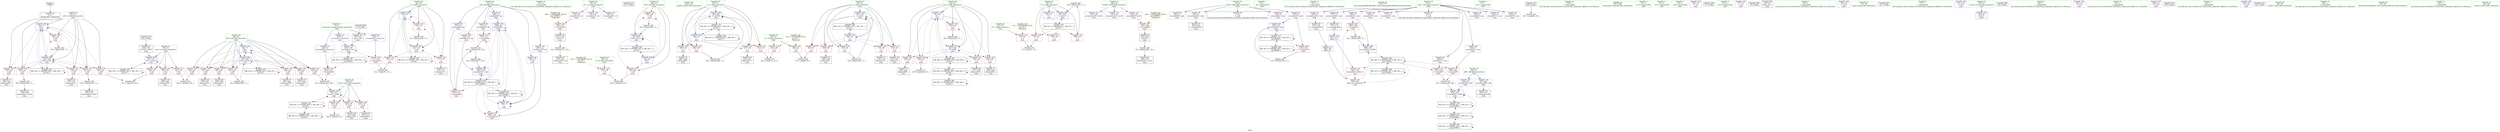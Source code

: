 digraph "SVFG" {
	label="SVFG";

	Node0x55d793512b00 [shape=record,color=grey,label="{NodeID: 0\nNullPtr}"];
	Node0x55d793512b00 -> Node0x55d79353ba40[style=solid];
	Node0x55d79354b630 [shape=record,color=grey,label="{NodeID: 263\n204 = cmp(202, 203, )\n}"];
	Node0x55d7935448d0 [shape=record,color=blue,label="{NodeID: 180\n44\<--65\nj\<--\nmain\n}"];
	Node0x55d7935448d0 -> Node0x55d793542100[style=dashed];
	Node0x55d7935448d0 -> Node0x55d7935421d0[style=dashed];
	Node0x55d7935448d0 -> Node0x55d7935422a0[style=dashed];
	Node0x55d7935448d0 -> Node0x55d7935448d0[style=dashed];
	Node0x55d7935448d0 -> Node0x55d793544a70[style=dashed];
	Node0x55d7935448d0 -> Node0x55d793559b60[style=dashed];
	Node0x55d79353c620 [shape=record,color=purple,label="{NodeID: 97\n208\<--12\narrayidx63\<--dp\nmain\n}"];
	Node0x55d79353c620 -> Node0x55d79353f460[style=solid];
	Node0x55d79353ae90 [shape=record,color=green,label="{NodeID: 14\n175\<--1\n\<--dummyObj\nCan only get source location for instruction, argument, global var or function.}"];
	Node0x55d79353f600 [shape=record,color=blue,label="{NodeID: 194\n58\<--221\nstart\<--sub69\nmain\n}"];
	Node0x55d79353f600 -> Node0x55d793543550[style=dashed];
	Node0x55d79353f600 -> Node0x55d793543620[style=dashed];
	Node0x55d79353f600 -> Node0x55d7935436f0[style=dashed];
	Node0x55d79353f600 -> Node0x55d79353f600[style=dashed];
	Node0x55d79353f600 -> Node0x55d793561260[style=dashed];
	Node0x55d79353c160 [shape=record,color=purple,label="{NodeID: 111\n119\<--42\narrayidx16\<--str\nmain\n}"];
	Node0x55d79353c160 -> Node0x55d793543ca0[style=solid];
	Node0x55d793512e40 [shape=record,color=green,label="{NodeID: 28\n42\<--43\nstr\<--str_field_insensitive\nmain\n}"];
	Node0x55d793512e40 -> Node0x55d79353bfc0[style=solid];
	Node0x55d793512e40 -> Node0x55d79353c090[style=solid];
	Node0x55d793512e40 -> Node0x55d79353c160[style=solid];
	Node0x55d793578630 [shape=record,color=black,label="{NodeID: 374\n307 = PHI()\n}"];
	Node0x55d79355a560 [shape=record,color=black,label="{NodeID: 291\nMR_18V_2 = PHI(MR_18V_3, MR_18V_1, )\npts\{51 \}\n}"];
	Node0x55d79355a560 -> Node0x55d793544ce0[style=dashed];
	Node0x55d79355a560 -> Node0x55d79355a560[style=dashed];
	Node0x55d793541c20 [shape=record,color=red,label="{NodeID: 125\n147\<--38\n\<--S\nmain\n}"];
	Node0x55d793541c20 -> Node0x55d79354b7b0[style=solid];
	Node0x55d79353b740 [shape=record,color=green,label="{NodeID: 42\n142\<--143\nprintf\<--printf_field_insensitive\n}"];
	Node0x55d793542780 [shape=record,color=red,label="{NodeID: 139\n159\<--52\n\<--j34\nmain\n}"];
	Node0x55d793542780 -> Node0x55d79354bab0[style=solid];
	Node0x55d79353d3e0 [shape=record,color=black,label="{NodeID: 56\n155\<--154\nconv33\<--call32\nmain\n}"];
	Node0x55d79353d3e0 -> Node0x55d793544ce0[style=solid];
	Node0x55d7935432e0 [shape=record,color=red,label="{NodeID: 153\n217\<--56\n\<--v\nmain\n}"];
	Node0x55d7935432e0 -> Node0x55d79353dc00[style=solid];
	Node0x55d79353df40 [shape=record,color=black,label="{NodeID: 70\n244\<--243\nidxprom80\<--\nmain\n}"];
	Node0x55d7935492a0 [shape=record,color=grey,label="{NodeID: 250\n310 = Binary(309, 71, )\n}"];
	Node0x55d7935492a0 -> Node0x55d79353fc80[style=solid];
	Node0x55d793543e40 [shape=record,color=red,label="{NodeID: 167\n185\<--184\n\<--arrayidx49\nmain\n}"];
	Node0x55d793543e40 -> Node0x55d79353d990[style=solid];
	Node0x55d79353eaa0 [shape=record,color=purple,label="{NodeID: 84\n261\<--6\narrayidx90\<--tally\nmain\n}"];
	Node0x55d793535600 [shape=record,color=green,label="{NodeID: 1\n15\<--1\n.str\<--dummyObj\nGlob }"];
	Node0x55d79354b7b0 [shape=record,color=grey,label="{NodeID: 264\n148 = cmp(146, 147, )\n}"];
	Node0x55d7935449a0 [shape=record,color=blue,label="{NodeID: 181\n125\<--127\narrayidx19\<--add\nmain\n}"];
	Node0x55d7935449a0 -> Node0x55d793562b60[style=dashed];
	Node0x55d79353c6f0 [shape=record,color=purple,label="{NodeID: 98\n271\<--12\narrayidx96\<--dp\nmain\n}"];
	Node0x55d79353c6f0 -> Node0x55d793544250[style=solid];
	Node0x55d79353af60 [shape=record,color=green,label="{NodeID: 15\n231\<--1\n\<--dummyObj\nCan only get source location for instruction, argument, global var or function.}"];
	Node0x55d79353f6d0 [shape=record,color=blue,label="{NodeID: 195\n62\<--65\nk\<--\nmain\n}"];
	Node0x55d79353f6d0 -> Node0x55d7935437c0[style=dashed];
	Node0x55d79353f6d0 -> Node0x55d793543890[style=dashed];
	Node0x55d79353f6d0 -> Node0x55d793543960[style=dashed];
	Node0x55d79353f6d0 -> Node0x55d793543a30[style=dashed];
	Node0x55d79353f6d0 -> Node0x55d793543b00[style=dashed];
	Node0x55d79353f6d0 -> Node0x55d79353f870[style=dashed];
	Node0x55d79353f6d0 -> Node0x55d79355f960[style=dashed];
	Node0x55d79353c230 [shape=record,color=purple,label="{NodeID: 112\n150\<--48\narraydecay29\<--str28\nmain\n}"];
	Node0x55d793512f10 [shape=record,color=green,label="{NodeID: 29\n44\<--45\nj\<--j_field_insensitive\nmain\n}"];
	Node0x55d793512f10 -> Node0x55d793542100[style=solid];
	Node0x55d793512f10 -> Node0x55d7935421d0[style=solid];
	Node0x55d793512f10 -> Node0x55d7935422a0[style=solid];
	Node0x55d793512f10 -> Node0x55d7935448d0[style=solid];
	Node0x55d793512f10 -> Node0x55d793544a70[style=solid];
	Node0x55d79355aa60 [shape=record,color=black,label="{NodeID: 292\nMR_20V_2 = PHI(MR_20V_3, MR_20V_1, )\npts\{53 \}\n}"];
	Node0x55d79355aa60 -> Node0x55d793544db0[style=dashed];
	Node0x55d79355aa60 -> Node0x55d79355aa60[style=dashed];
	Node0x55d793541cf0 [shape=record,color=red,label="{NodeID: 126\n89\<--40\n\<--i\nmain\n}"];
	Node0x55d793541cf0 -> Node0x55d79354bf30[style=solid];
	Node0x55d79353b840 [shape=record,color=green,label="{NodeID: 43\n176\<--177\nllvm.memcpy.p0i8.p0i8.i64\<--llvm.memcpy.p0i8.p0i8.i64_field_insensitive\n}"];
	Node0x55d793542850 [shape=record,color=red,label="{NodeID: 140\n163\<--52\n\<--j34\nmain\n}"];
	Node0x55d793542850 -> Node0x55d79353d4b0[style=solid];
	Node0x55d79353d4b0 [shape=record,color=black,label="{NodeID: 57\n164\<--163\nidxprom38\<--\nmain\n}"];
	Node0x55d7935433b0 [shape=record,color=red,label="{NodeID: 154\n259\<--56\n\<--v\nmain\n}"];
	Node0x55d7935433b0 -> Node0x55d79353e1b0[style=solid];
	Node0x55d79353e010 [shape=record,color=black,label="{NodeID: 71\n249\<--248\nidxprom83\<--\nmain\n}"];
	Node0x55d7935404b0 [shape=record,color=grey,label="{NodeID: 251\n136 = Binary(135, 71, )\n}"];
	Node0x55d7935404b0 -> Node0x55d793544b40[style=solid];
	Node0x55d793543f10 [shape=record,color=red,label="{NodeID: 168\n190\<--189\n\<--arrayidx53\nmain\n}"];
	Node0x55d793543f10 -> Node0x55d7935413b0[style=solid];
	Node0x55d79353eb70 [shape=record,color=purple,label="{NodeID: 85\n262\<--6\narraydecay91\<--tally\nmain\n}"];
	Node0x55d79353eb70 -> Node0x55d79353e280[style=solid];
	Node0x55d793515bf0 [shape=record,color=green,label="{NodeID: 2\n17\<--1\n.str.1\<--dummyObj\nGlob }"];
	Node0x55d79354b930 [shape=record,color=grey,label="{NodeID: 265\n267 = cmp(264, 65, )\n}"];
	Node0x55d793544a70 [shape=record,color=blue,label="{NodeID: 182\n44\<--131\nj\<--inc\nmain\n}"];
	Node0x55d793544a70 -> Node0x55d793542100[style=dashed];
	Node0x55d793544a70 -> Node0x55d7935421d0[style=dashed];
	Node0x55d793544a70 -> Node0x55d7935422a0[style=dashed];
	Node0x55d793544a70 -> Node0x55d7935448d0[style=dashed];
	Node0x55d793544a70 -> Node0x55d793544a70[style=dashed];
	Node0x55d793544a70 -> Node0x55d793559b60[style=dashed];
	Node0x55d79353c7c0 [shape=record,color=purple,label="{NodeID: 99\n275\<--12\narrayidx98\<--dp\nmain\n}"];
	Node0x55d79353c7c0 -> Node0x55d793544320[style=solid];
	Node0x55d793517790 [shape=record,color=green,label="{NodeID: 16\n279\<--1\n\<--dummyObj\nCan only get source location for instruction, argument, global var or function.}"];
	Node0x55d79353f7a0 [shape=record,color=blue,label="{NodeID: 196\n250\<--247\narrayidx84\<--sub82\nmain\n}"];
	Node0x55d79353f7a0 -> Node0x55d79353f7a0[style=dashed];
	Node0x55d79353f7a0 -> Node0x55d793560360[style=dashed];
	Node0x55d79353c300 [shape=record,color=purple,label="{NodeID: 113\n153\<--48\narraydecay31\<--str28\nmain\n}"];
	Node0x55d793512fe0 [shape=record,color=green,label="{NodeID: 30\n46\<--47\ni24\<--i24_field_insensitive\nmain\n}"];
	Node0x55d793512fe0 -> Node0x55d793542370[style=solid];
	Node0x55d793512fe0 -> Node0x55d793542440[style=solid];
	Node0x55d793512fe0 -> Node0x55d793544c10[style=solid];
	Node0x55d793512fe0 -> Node0x55d79353fbb0[style=solid];
	Node0x55d79355af60 [shape=record,color=black,label="{NodeID: 293\nMR_22V_2 = PHI(MR_22V_3, MR_22V_1, )\npts\{55 \}\n}"];
	Node0x55d79355af60 -> Node0x55d7935451c0[style=dashed];
	Node0x55d79355af60 -> Node0x55d79355af60[style=dashed];
	Node0x55d793541dc0 [shape=record,color=red,label="{NodeID: 127\n101\<--40\n\<--i\nmain\n}"];
	Node0x55d793541dc0 -> Node0x55d79353cf00[style=solid];
	Node0x55d79353b940 [shape=record,color=green,label="{NodeID: 44\n265\<--266\nmemcmp\<--memcmp_field_insensitive\n}"];
	Node0x55d79355f960 [shape=record,color=black,label="{NodeID: 307\nMR_28V_6 = PHI(MR_28V_8, MR_28V_5, )\npts\{63 \}\n}"];
	Node0x55d79355f960 -> Node0x55d79353f6d0[style=dashed];
	Node0x55d79355f960 -> Node0x55d79355f960[style=dashed];
	Node0x55d79355f960 -> Node0x55d793561760[style=dashed];
	Node0x55d793542920 [shape=record,color=red,label="{NodeID: 141\n168\<--52\n\<--j34\nmain\n}"];
	Node0x55d793542920 -> Node0x55d793549120[style=solid];
	Node0x55d79353d580 [shape=record,color=black,label="{NodeID: 58\n167\<--166\n\<--arraydecay40\nmain\n}"];
	Node0x55d79353d580 -> Node0x55d7935415a0[style=solid];
	Node0x55d793543480 [shape=record,color=red,label="{NodeID: 155\n286\<--56\n\<--v\nmain\n}"];
	Node0x55d793543480 -> Node0x55d793540630[style=solid];
	Node0x55d79353e0e0 [shape=record,color=black,label="{NodeID: 72\n258\<--257\n\<--arraydecay88\nmain\n}"];
	Node0x55d793540630 [shape=record,color=grey,label="{NodeID: 252\n287 = Binary(286, 71, )\n}"];
	Node0x55d793540630 -> Node0x55d79353fa10[style=solid];
	Node0x55d793543fe0 [shape=record,color=red,label="{NodeID: 169\n220\<--219\n\<--arrayidx68\nmain\n}"];
	Node0x55d793543fe0 -> Node0x55d793540ab0[style=solid];
	Node0x55d79353ec40 [shape=record,color=purple,label="{NodeID: 86\n165\<--9\narrayidx39\<--cum\nmain\n}"];
	Node0x55d79353aac0 [shape=record,color=green,label="{NodeID: 3\n19\<--1\n.str.2\<--dummyObj\nGlob }"];
	Node0x55d79354bab0 [shape=record,color=grey,label="{NodeID: 266\n161 = cmp(159, 160, )\n}"];
	Node0x55d793544b40 [shape=record,color=blue,label="{NodeID: 183\n40\<--136\ni\<--inc21\nmain\n}"];
	Node0x55d793544b40 -> Node0x55d793541cf0[style=dashed];
	Node0x55d793544b40 -> Node0x55d793541dc0[style=dashed];
	Node0x55d793544b40 -> Node0x55d793541e90[style=dashed];
	Node0x55d793544b40 -> Node0x55d793541f60[style=dashed];
	Node0x55d793544b40 -> Node0x55d793542030[style=dashed];
	Node0x55d793544b40 -> Node0x55d793544b40[style=dashed];
	Node0x55d793544b40 -> Node0x55d793559660[style=dashed];
	Node0x55d79353c890 [shape=record,color=purple,label="{NodeID: 100\n282\<--12\narrayidx101\<--dp\nmain\n}"];
	Node0x55d79353c890 -> Node0x55d79353f940[style=solid];
	Node0x55d793517860 [shape=record,color=green,label="{NodeID: 17\n4\<--5\nvocab_len\<--vocab_len_field_insensitive\nGlob }"];
	Node0x55d793517860 -> Node0x55d79353e690[style=solid];
	Node0x55d793517860 -> Node0x55d79353e760[style=solid];
	Node0x55d793517860 -> Node0x55d79353e830[style=solid];
	Node0x55d79353f870 [shape=record,color=blue,label="{NodeID: 197\n62\<--254\nk\<--inc86\nmain\n}"];
	Node0x55d79353f870 -> Node0x55d7935437c0[style=dashed];
	Node0x55d79353f870 -> Node0x55d793543890[style=dashed];
	Node0x55d79353f870 -> Node0x55d793543960[style=dashed];
	Node0x55d79353f870 -> Node0x55d793543a30[style=dashed];
	Node0x55d79353f870 -> Node0x55d793543b00[style=dashed];
	Node0x55d79353f870 -> Node0x55d79353f870[style=dashed];
	Node0x55d79353f870 -> Node0x55d79355f960[style=dashed];
	Node0x55d79353c3d0 [shape=record,color=purple,label="{NodeID: 114\n184\<--48\narrayidx49\<--str28\nmain\n}"];
	Node0x55d79353c3d0 -> Node0x55d793543e40[style=solid];
	Node0x55d7935130b0 [shape=record,color=green,label="{NodeID: 31\n48\<--49\nstr28\<--str28_field_insensitive\nmain\n}"];
	Node0x55d7935130b0 -> Node0x55d79353c230[style=solid];
	Node0x55d7935130b0 -> Node0x55d79353c300[style=solid];
	Node0x55d7935130b0 -> Node0x55d79353c3d0[style=solid];
	Node0x55d79355bc70 [shape=record,color=black,label="{NodeID: 294\nMR_24V_2 = PHI(MR_24V_3, MR_24V_1, )\npts\{57 \}\n}"];
	Node0x55d79355bc70 -> Node0x55d79355bc70[style=dashed];
	Node0x55d79355bc70 -> Node0x55d793560d60[style=dashed];
	Node0x55d793541e90 [shape=record,color=red,label="{NodeID: 128\n108\<--40\n\<--i\nmain\n}"];
	Node0x55d793541e90 -> Node0x55d79353cfd0[style=solid];
	Node0x55d79353ba40 [shape=record,color=black,label="{NodeID: 45\n2\<--3\ndummyVal\<--dummyVal\n}"];
	Node0x55d79355fe60 [shape=record,color=black,label="{NodeID: 308\nMR_36V_8 = PHI(MR_36V_10, MR_36V_7, )\npts\{140000 \}\n}"];
	Node0x55d79355fe60 -> Node0x55d793544250[style=dashed];
	Node0x55d79355fe60 -> Node0x55d793544320[style=dashed];
	Node0x55d79355fe60 -> Node0x55d7935443f0[style=dashed];
	Node0x55d79355fe60 -> Node0x55d7935450f0[style=dashed];
	Node0x55d79355fe60 -> Node0x55d79353f460[style=dashed];
	Node0x55d79355fe60 -> Node0x55d79353f940[style=dashed];
	Node0x55d79355fe60 -> Node0x55d79355d660[style=dashed];
	Node0x55d79355fe60 -> Node0x55d79355fe60[style=dashed];
	Node0x55d7935429f0 [shape=record,color=red,label="{NodeID: 142\n178\<--52\n\<--j34\nmain\n}"];
	Node0x55d7935429f0 -> Node0x55d79353d7f0[style=solid];
	Node0x55d79353d650 [shape=record,color=black,label="{NodeID: 59\n170\<--169\nidxprom42\<--sub41\nmain\n}"];
	Node0x55d793543550 [shape=record,color=red,label="{NodeID: 156\n223\<--58\n\<--start\nmain\n}"];
	Node0x55d793543550 -> Node0x55d79354c0b0[style=solid];
	Node0x55d79353e1b0 [shape=record,color=black,label="{NodeID: 73\n260\<--259\nidxprom89\<--\nmain\n}"];
	Node0x55d7935407b0 [shape=record,color=grey,label="{NodeID: 253\n277 = Binary(272, 276, )\n}"];
	Node0x55d7935407b0 -> Node0x55d793540930[style=solid];
	Node0x55d7935440b0 [shape=record,color=red,label="{NodeID: 170\n239\<--238\n\<--arrayidx77\nmain\n}"];
	Node0x55d7935440b0 -> Node0x55d793540db0[style=solid];
	Node0x55d79353ed10 [shape=record,color=purple,label="{NodeID: 87\n166\<--9\narraydecay40\<--cum\nmain\n}"];
	Node0x55d79353ed10 -> Node0x55d79353d580[style=solid];
	Node0x55d79353ab50 [shape=record,color=green,label="{NodeID: 4\n21\<--1\n.str.3\<--dummyObj\nGlob }"];
	Node0x55d79354bc30 [shape=record,color=grey,label="{NodeID: 267\n214 = cmp(212, 213, )\n}"];
	Node0x55d793544c10 [shape=record,color=blue,label="{NodeID: 184\n46\<--65\ni24\<--\nmain\n}"];
	Node0x55d793544c10 -> Node0x55d793542370[style=dashed];
	Node0x55d793544c10 -> Node0x55d793542440[style=dashed];
	Node0x55d793544c10 -> Node0x55d79353fbb0[style=dashed];
	Node0x55d793544c10 -> Node0x55d79355a060[style=dashed];
	Node0x55d79353c960 [shape=record,color=purple,label="{NodeID: 101\n297\<--12\narrayidx110\<--dp\nmain\n}"];
	Node0x55d79353c960 -> Node0x55d7935443f0[style=solid];
	Node0x55d793517960 [shape=record,color=green,label="{NodeID: 18\n6\<--8\ntally\<--tally_field_insensitive\nGlob }"];
	Node0x55d793517960 -> Node0x55d79353bb40[style=solid];
	Node0x55d793517960 -> Node0x55d79353e900[style=solid];
	Node0x55d793517960 -> Node0x55d79353e9d0[style=solid];
	Node0x55d793517960 -> Node0x55d79353eaa0[style=solid];
	Node0x55d793517960 -> Node0x55d79353eb70[style=solid];
	Node0x55d79353f940 [shape=record,color=blue,label="{NodeID: 198\n282\<--278\narrayidx101\<--rem\nmain\n}"];
	Node0x55d79353f940 -> Node0x55d79355fe60[style=dashed];
	Node0x55d793541480 [shape=record,color=purple,label="{NodeID: 115\n250\<--60\narrayidx84\<--diff\nmain\n}"];
	Node0x55d793541480 -> Node0x55d79353f7a0[style=solid];
	Node0x55d793513180 [shape=record,color=green,label="{NodeID: 32\n50\<--51\nlen\<--len_field_insensitive\nmain\n}"];
	Node0x55d793513180 -> Node0x55d793542510[style=solid];
	Node0x55d793513180 -> Node0x55d7935425e0[style=solid];
	Node0x55d793513180 -> Node0x55d7935426b0[style=solid];
	Node0x55d793513180 -> Node0x55d793544ce0[style=solid];
	Node0x55d79355bd60 [shape=record,color=black,label="{NodeID: 295\nMR_26V_2 = PHI(MR_26V_3, MR_26V_1, )\npts\{59 \}\n}"];
	Node0x55d79355bd60 -> Node0x55d79355bd60[style=dashed];
	Node0x55d79355bd60 -> Node0x55d793561260[style=dashed];
	Node0x55d793541f60 [shape=record,color=red,label="{NodeID: 129\n114\<--40\n\<--i\nmain\n}"];
	Node0x55d793541f60 -> Node0x55d79353d0a0[style=solid];
	Node0x55d79353bb40 [shape=record,color=black,label="{NodeID: 46\n7\<--6\n\<--tally\nCan only get source location for instruction, argument, global var or function.}"];
	Node0x55d793560360 [shape=record,color=black,label="{NodeID: 309\nMR_42V_6 = PHI(MR_42V_7, MR_42V_5, )\npts\{610000 \}\n}"];
	Node0x55d793560360 -> Node0x55d79353f7a0[style=dashed];
	Node0x55d793560360 -> Node0x55d793560360[style=dashed];
	Node0x55d793560360 -> Node0x55d793562160[style=dashed];
	Node0x55d793542ac0 [shape=record,color=red,label="{NodeID: 143\n181\<--52\n\<--j34\nmain\n}"];
	Node0x55d793542ac0 -> Node0x55d793540c30[style=solid];
	Node0x55d79353d720 [shape=record,color=black,label="{NodeID: 60\n173\<--172\n\<--arraydecay44\nmain\n}"];
	Node0x55d79353d720 -> Node0x55d793541670[style=solid];
	Node0x55d793543620 [shape=record,color=red,label="{NodeID: 157\n240\<--58\n\<--start\nmain\n}"];
	Node0x55d793543620 -> Node0x55d79353de70[style=solid];
	Node0x55d79353e280 [shape=record,color=black,label="{NodeID: 74\n263\<--262\n\<--arraydecay91\nmain\n}"];
	Node0x55d793540930 [shape=record,color=grey,label="{NodeID: 254\n278 = Binary(277, 279, )\n}"];
	Node0x55d793540930 -> Node0x55d79353f940[style=solid];
	Node0x55d793544180 [shape=record,color=red,label="{NodeID: 171\n246\<--245\n\<--arrayidx81\nmain\n}"];
	Node0x55d793544180 -> Node0x55d793540db0[style=solid];
	Node0x55d79353ede0 [shape=record,color=purple,label="{NodeID: 88\n171\<--9\narrayidx43\<--cum\nmain\n}"];
	Node0x55d793516220 [shape=record,color=green,label="{NodeID: 5\n23\<--1\n.str.4\<--dummyObj\nGlob }"];
	Node0x55d79354bdb0 [shape=record,color=grey,label="{NodeID: 268\n112 = cmp(107, 111, )\n}"];
	Node0x55d793544ce0 [shape=record,color=blue,label="{NodeID: 185\n50\<--155\nlen\<--conv33\nmain\n}"];
	Node0x55d793544ce0 -> Node0x55d793542510[style=dashed];
	Node0x55d793544ce0 -> Node0x55d7935425e0[style=dashed];
	Node0x55d793544ce0 -> Node0x55d7935426b0[style=dashed];
	Node0x55d793544ce0 -> Node0x55d793544ce0[style=dashed];
	Node0x55d793544ce0 -> Node0x55d79355a560[style=dashed];
	Node0x55d79353ca30 [shape=record,color=purple,label="{NodeID: 102\n66\<--15\n\<--.str\nmain\n}"];
	Node0x55d793517a60 [shape=record,color=green,label="{NodeID: 19\n9\<--11\ncum\<--cum_field_insensitive\nGlob }"];
	Node0x55d793517a60 -> Node0x55d79353bc40[style=solid];
	Node0x55d793517a60 -> Node0x55d79353ec40[style=solid];
	Node0x55d793517a60 -> Node0x55d79353ed10[style=solid];
	Node0x55d793517a60 -> Node0x55d79353ede0[style=solid];
	Node0x55d793517a60 -> Node0x55d79353eeb0[style=solid];
	Node0x55d793517a60 -> Node0x55d79353ef80[style=solid];
	Node0x55d793517a60 -> Node0x55d79353f050[style=solid];
	Node0x55d793517a60 -> Node0x55d79353f120[style=solid];
	Node0x55d793517a60 -> Node0x55d79353f1f0[style=solid];
	Node0x55d793517a60 -> Node0x55d79353f2c0[style=solid];
	Node0x55d793517a60 -> Node0x55d79353f390[style=solid];
	Node0x55d793577740 [shape=record,color=black,label="{NodeID: 365\n67 = PHI()\n}"];
	Node0x55d79353fa10 [shape=record,color=blue,label="{NodeID: 199\n56\<--287\nv\<--inc104\nmain\n}"];
	Node0x55d79353fa10 -> Node0x55d793543210[style=dashed];
	Node0x55d79353fa10 -> Node0x55d7935432e0[style=dashed];
	Node0x55d79353fa10 -> Node0x55d7935433b0[style=dashed];
	Node0x55d79353fa10 -> Node0x55d793543480[style=dashed];
	Node0x55d79353fa10 -> Node0x55d79353fa10[style=dashed];
	Node0x55d79353fa10 -> Node0x55d793560d60[style=dashed];
	Node0x55d793541510 [shape=record,color=purple,label="{NodeID: 116\n257\<--60\narraydecay88\<--diff\nmain\n}"];
	Node0x55d793541510 -> Node0x55d79353e0e0[style=solid];
	Node0x55d793513250 [shape=record,color=green,label="{NodeID: 33\n52\<--53\nj34\<--j34_field_insensitive\nmain\n}"];
	Node0x55d793513250 -> Node0x55d793542780[style=solid];
	Node0x55d793513250 -> Node0x55d793542850[style=solid];
	Node0x55d793513250 -> Node0x55d793542920[style=solid];
	Node0x55d793513250 -> Node0x55d7935429f0[style=solid];
	Node0x55d793513250 -> Node0x55d793542ac0[style=solid];
	Node0x55d793513250 -> Node0x55d793542b90[style=solid];
	Node0x55d793513250 -> Node0x55d793544db0[style=solid];
	Node0x55d793513250 -> Node0x55d793545020[style=solid];
	Node0x55d79355c260 [shape=record,color=black,label="{NodeID: 296\nMR_28V_2 = PHI(MR_28V_3, MR_28V_1, )\npts\{63 \}\n}"];
	Node0x55d79355c260 -> Node0x55d79355c260[style=dashed];
	Node0x55d79355c260 -> Node0x55d793561760[style=dashed];
	Node0x55d793542030 [shape=record,color=red,label="{NodeID: 130\n135\<--40\n\<--i\nmain\n}"];
	Node0x55d793542030 -> Node0x55d7935404b0[style=solid];
	Node0x55d79353bc40 [shape=record,color=black,label="{NodeID: 47\n10\<--9\n\<--cum\nCan only get source location for instruction, argument, global var or function.}"];
	Node0x55d793542b90 [shape=record,color=red,label="{NodeID: 144\n194\<--52\n\<--j34\nmain\n}"];
	Node0x55d793542b90 -> Node0x55d79354b4b0[style=solid];
	Node0x55d79353d7f0 [shape=record,color=black,label="{NodeID: 61\n179\<--178\nidxprom45\<--\nmain\n}"];
	Node0x55d793565480 [shape=record,color=yellow,style=double,label="{NodeID: 324\n4V_1 = ENCHI(MR_4V_0)\npts\{33 \}\nFun[main]}"];
	Node0x55d793565480 -> Node0x55d793541740[style=dashed];
	Node0x55d7935436f0 [shape=record,color=red,label="{NodeID: 158\n273\<--58\n\<--start\nmain\n}"];
	Node0x55d7935436f0 -> Node0x55d79353e420[style=solid];
	Node0x55d79353e350 [shape=record,color=black,label="{NodeID: 75\n270\<--269\nidxprom95\<--\nmain\n}"];
	Node0x55d793540ab0 [shape=record,color=grey,label="{NodeID: 255\n221 = Binary(216, 220, )\n}"];
	Node0x55d793540ab0 -> Node0x55d79353f600[style=solid];
	Node0x55d793544250 [shape=record,color=red,label="{NodeID: 172\n272\<--271\n\<--arrayidx96\nmain\n}"];
	Node0x55d793544250 -> Node0x55d7935407b0[style=solid];
	Node0x55d79353eeb0 [shape=record,color=purple,label="{NodeID: 89\n172\<--9\narraydecay44\<--cum\nmain\n}"];
	Node0x55d79353eeb0 -> Node0x55d79353d720[style=solid];
	Node0x55d7935162b0 [shape=record,color=green,label="{NodeID: 6\n25\<--1\n.str.5\<--dummyObj\nGlob }"];
	Node0x55d79354bf30 [shape=record,color=grey,label="{NodeID: 269\n91 = cmp(89, 90, )\n}"];
	Node0x55d793544db0 [shape=record,color=blue,label="{NodeID: 186\n52\<--71\nj34\<--\nmain\n}"];
	Node0x55d793544db0 -> Node0x55d793542780[style=dashed];
	Node0x55d793544db0 -> Node0x55d793542850[style=dashed];
	Node0x55d793544db0 -> Node0x55d793542920[style=dashed];
	Node0x55d793544db0 -> Node0x55d7935429f0[style=dashed];
	Node0x55d793544db0 -> Node0x55d793542ac0[style=dashed];
	Node0x55d793544db0 -> Node0x55d793542b90[style=dashed];
	Node0x55d793544db0 -> Node0x55d793544db0[style=dashed];
	Node0x55d793544db0 -> Node0x55d793545020[style=dashed];
	Node0x55d793544db0 -> Node0x55d79355aa60[style=dashed];
	Node0x55d79353cb00 [shape=record,color=purple,label="{NodeID: 103\n77\<--17\n\<--.str.1\nmain\n}"];
	Node0x55d793516870 [shape=record,color=green,label="{NodeID: 20\n12\<--14\ndp\<--dp_field_insensitive\nGlob }"];
	Node0x55d793516870 -> Node0x55d79353c550[style=solid];
	Node0x55d793516870 -> Node0x55d79353c620[style=solid];
	Node0x55d793516870 -> Node0x55d79353c6f0[style=solid];
	Node0x55d793516870 -> Node0x55d79353c7c0[style=solid];
	Node0x55d793516870 -> Node0x55d79353c890[style=solid];
	Node0x55d793516870 -> Node0x55d79353c960[style=solid];
	Node0x55d793577dd0 [shape=record,color=black,label="{NodeID: 366\n78 = PHI()\n}"];
	Node0x55d79353fae0 [shape=record,color=blue,label="{NodeID: 200\n54\<--292\nj58\<--inc107\nmain\n}"];
	Node0x55d79353fae0 -> Node0x55d793542c60[style=dashed];
	Node0x55d79353fae0 -> Node0x55d793542d30[style=dashed];
	Node0x55d79353fae0 -> Node0x55d793542e00[style=dashed];
	Node0x55d79353fae0 -> Node0x55d793542ed0[style=dashed];
	Node0x55d79353fae0 -> Node0x55d793542fa0[style=dashed];
	Node0x55d79353fae0 -> Node0x55d793543070[style=dashed];
	Node0x55d79353fae0 -> Node0x55d793543140[style=dashed];
	Node0x55d79353fae0 -> Node0x55d7935451c0[style=dashed];
	Node0x55d79353fae0 -> Node0x55d79353fae0[style=dashed];
	Node0x55d79353fae0 -> Node0x55d79355af60[style=dashed];
	Node0x55d7935415a0 [shape=record,color=purple,label="{NodeID: 117\n336\<--167\noffset_0\<--\n}"];
	Node0x55d7935415a0 -> Node0x55d793544e80[style=solid];
	Node0x55d793513320 [shape=record,color=green,label="{NodeID: 34\n54\<--55\nj58\<--j58_field_insensitive\nmain\n}"];
	Node0x55d793513320 -> Node0x55d793542c60[style=solid];
	Node0x55d793513320 -> Node0x55d793542d30[style=solid];
	Node0x55d793513320 -> Node0x55d793542e00[style=solid];
	Node0x55d793513320 -> Node0x55d793542ed0[style=solid];
	Node0x55d793513320 -> Node0x55d793542fa0[style=solid];
	Node0x55d793513320 -> Node0x55d793543070[style=solid];
	Node0x55d793513320 -> Node0x55d793543140[style=solid];
	Node0x55d793513320 -> Node0x55d7935451c0[style=solid];
	Node0x55d793513320 -> Node0x55d79353fae0[style=solid];
	Node0x55d79355c760 [shape=record,color=black,label="{NodeID: 297\nMR_30V_2 = PHI(MR_30V_3, MR_30V_1, )\npts\{50000 \}\n}"];
	Node0x55d79355c760 -> Node0x55d793543fe0[style=dashed];
	Node0x55d79355c760 -> Node0x55d793544800[style=dashed];
	Node0x55d79355c760 -> Node0x55d79355c760[style=dashed];
	Node0x55d793542100 [shape=record,color=red,label="{NodeID: 131\n107\<--44\n\<--j\nmain\n}"];
	Node0x55d793542100 -> Node0x55d79354bdb0[style=solid];
	Node0x55d79353cd60 [shape=record,color=black,label="{NodeID: 48\n29\<--65\nmain_ret\<--\nmain\n}"];
	Node0x55d793560d60 [shape=record,color=black,label="{NodeID: 311\nMR_24V_4 = PHI(MR_24V_6, MR_24V_3, )\npts\{57 \}\n}"];
	Node0x55d793560d60 -> Node0x55d79353f530[style=dashed];
	Node0x55d793560d60 -> Node0x55d79355bc70[style=dashed];
	Node0x55d793560d60 -> Node0x55d793560d60[style=dashed];
	Node0x55d793542c60 [shape=record,color=red,label="{NodeID: 145\n202\<--54\n\<--j58\nmain\n}"];
	Node0x55d793542c60 -> Node0x55d79354b630[style=solid];
	Node0x55d79353d8c0 [shape=record,color=black,label="{NodeID: 62\n183\<--182\nidxprom48\<--sub47\nmain\n}"];
	Node0x55d7935437c0 [shape=record,color=red,label="{NodeID: 159\n229\<--62\n\<--k\nmain\n}"];
	Node0x55d7935437c0 -> Node0x55d79354c230[style=solid];
	Node0x55d79353e420 [shape=record,color=black,label="{NodeID: 76\n274\<--273\nidxprom97\<--\nmain\n}"];
	Node0x55d793540c30 [shape=record,color=grey,label="{NodeID: 256\n182 = Binary(181, 71, )\n}"];
	Node0x55d793540c30 -> Node0x55d79353d8c0[style=solid];
	Node0x55d793544320 [shape=record,color=red,label="{NodeID: 173\n276\<--275\n\<--arrayidx98\nmain\n}"];
	Node0x55d793544320 -> Node0x55d7935407b0[style=solid];
	Node0x55d79353ef80 [shape=record,color=purple,label="{NodeID: 90\n180\<--9\narrayidx46\<--cum\nmain\n}"];
	Node0x55d793517210 [shape=record,color=green,label="{NodeID: 7\n65\<--1\n\<--dummyObj\nCan only get source location for instruction, argument, global var or function.}"];
	Node0x55d79354c0b0 [shape=record,color=grey,label="{NodeID: 270\n224 = cmp(223, 65, )\n}"];
	Node0x55d793544e80 [shape=record,color=blue, style = dotted,label="{NodeID: 187\n336\<--338\noffset_0\<--dummyVal\nmain\n}"];
	Node0x55d793544e80 -> Node0x55d793543f10[style=dashed];
	Node0x55d793544e80 -> Node0x55d793544f50[style=dashed];
	Node0x55d79353cbd0 [shape=record,color=purple,label="{NodeID: 104\n94\<--19\n\<--.str.2\nmain\n}"];
	Node0x55d793516970 [shape=record,color=green,label="{NodeID: 21\n27\<--28\nmain\<--main_field_insensitive\n}"];
	Node0x55d793577ed0 [shape=record,color=black,label="{NodeID: 367\n141 = PHI()\n}"];
	Node0x55d79353fbb0 [shape=record,color=blue,label="{NodeID: 201\n46\<--303\ni24\<--inc113\nmain\n}"];
	Node0x55d79353fbb0 -> Node0x55d793542370[style=dashed];
	Node0x55d79353fbb0 -> Node0x55d793542440[style=dashed];
	Node0x55d79353fbb0 -> Node0x55d79353fbb0[style=dashed];
	Node0x55d79353fbb0 -> Node0x55d79355a060[style=dashed];
	Node0x55d793541670 [shape=record,color=purple,label="{NodeID: 118\n337\<--173\noffset_0\<--\n}"];
	Node0x55d793541670 -> Node0x55d7935444c0[style=solid];
	Node0x55d7935133f0 [shape=record,color=green,label="{NodeID: 35\n56\<--57\nv\<--v_field_insensitive\nmain\n}"];
	Node0x55d7935133f0 -> Node0x55d793543210[style=solid];
	Node0x55d7935133f0 -> Node0x55d7935432e0[style=solid];
	Node0x55d7935133f0 -> Node0x55d7935433b0[style=solid];
	Node0x55d7935133f0 -> Node0x55d793543480[style=solid];
	Node0x55d7935133f0 -> Node0x55d79353f530[style=solid];
	Node0x55d7935133f0 -> Node0x55d79353fa10[style=solid];
	Node0x55d79355cc60 [shape=record,color=black,label="{NodeID: 298\nMR_32V_2 = PHI(MR_32V_3, MR_32V_1, )\npts\{80000 \}\n}"];
	Node0x55d79355cc60 -> Node0x55d79355cc60[style=dashed];
	Node0x55d79355cc60 -> Node0x55d793562b60[style=dashed];
	Node0x55d7935421d0 [shape=record,color=red,label="{NodeID: 132\n117\<--44\n\<--j\nmain\n}"];
	Node0x55d7935421d0 -> Node0x55d79353d170[style=solid];
	Node0x55d79353ce30 [shape=record,color=black,label="{NodeID: 49\n100\<--97\nconv\<--call7\nmain\n}"];
	Node0x55d79353ce30 -> Node0x55d793544800[style=solid];
	Node0x55d793561260 [shape=record,color=black,label="{NodeID: 312\nMR_26V_4 = PHI(MR_26V_5, MR_26V_3, )\npts\{59 \}\n}"];
	Node0x55d793561260 -> Node0x55d79353f600[style=dashed];
	Node0x55d793561260 -> Node0x55d79355bd60[style=dashed];
	Node0x55d793561260 -> Node0x55d793561260[style=dashed];
	Node0x55d793542d30 [shape=record,color=red,label="{NodeID: 146\n206\<--54\n\<--j58\nmain\n}"];
	Node0x55d793542d30 -> Node0x55d79353db30[style=solid];
	Node0x55d79353d990 [shape=record,color=black,label="{NodeID: 63\n186\<--185\nconv50\<--\nmain\n}"];
	Node0x55d79353d990 -> Node0x55d793540f30[style=solid];
	Node0x55d793565640 [shape=record,color=yellow,style=double,label="{NodeID: 326\n8V_1 = ENCHI(MR_8V_0)\npts\{37 \}\nFun[main]}"];
	Node0x55d793565640 -> Node0x55d793541a80[style=dashed];
	Node0x55d793565640 -> Node0x55d793541b50[style=dashed];
	Node0x55d793543890 [shape=record,color=red,label="{NodeID: 160\n236\<--62\n\<--k\nmain\n}"];
	Node0x55d793543890 -> Node0x55d79353dda0[style=solid];
	Node0x55d79353e4f0 [shape=record,color=black,label="{NodeID: 77\n281\<--280\nidxprom100\<--\nmain\n}"];
	Node0x55d793540db0 [shape=record,color=grey,label="{NodeID: 257\n247 = Binary(239, 246, )\n}"];
	Node0x55d793540db0 -> Node0x55d79353f7a0[style=solid];
	Node0x55d7935443f0 [shape=record,color=red,label="{NodeID: 174\n298\<--297\n\<--arrayidx110\nmain\n}"];
	Node0x55d79353f050 [shape=record,color=purple,label="{NodeID: 91\n189\<--9\narrayidx53\<--cum\nmain\n}"];
	Node0x55d79353f050 -> Node0x55d793543f10[style=solid];
	Node0x55d79353f050 -> Node0x55d793544f50[style=solid];
	Node0x55d7935172a0 [shape=record,color=green,label="{NodeID: 8\n71\<--1\n\<--dummyObj\nCan only get source location for instruction, argument, global var or function.}"];
	Node0x55d79354c230 [shape=record,color=grey,label="{NodeID: 271\n230 = cmp(229, 231, )\n}"];
	Node0x55d793544f50 [shape=record,color=blue,label="{NodeID: 188\n189\<--191\narrayidx53\<--add54\nmain\n}"];
	Node0x55d793544f50 -> Node0x55d793558c60[style=dashed];
	Node0x55d79353cca0 [shape=record,color=purple,label="{NodeID: 105\n151\<--19\n\<--.str.2\nmain\n}"];
	Node0x55d793516a70 [shape=record,color=green,label="{NodeID: 22\n30\<--31\nretval\<--retval_field_insensitive\nmain\n}"];
	Node0x55d793516a70 -> Node0x55d793544590[style=solid];
	Node0x55d793577fd0 [shape=record,color=black,label="{NodeID: 368\n95 = PHI()\n}"];
	Node0x55d79353fc80 [shape=record,color=blue,label="{NodeID: 202\n34\<--310\nt\<--inc117\nmain\n}"];
	Node0x55d79353fc80 -> Node0x55d793559160[style=dashed];
	Node0x55d793541740 [shape=record,color=red,label="{NodeID: 119\n74\<--32\n\<--T\nmain\n}"];
	Node0x55d793541740 -> Node0x55d79354c3b0[style=solid];
	Node0x55d7935134c0 [shape=record,color=green,label="{NodeID: 36\n58\<--59\nstart\<--start_field_insensitive\nmain\n}"];
	Node0x55d7935134c0 -> Node0x55d793543550[style=solid];
	Node0x55d7935134c0 -> Node0x55d793543620[style=solid];
	Node0x55d7935134c0 -> Node0x55d7935436f0[style=solid];
	Node0x55d7935134c0 -> Node0x55d79353f600[style=solid];
	Node0x55d79355d160 [shape=record,color=black,label="{NodeID: 299\nMR_34V_2 = PHI(MR_34V_3, MR_34V_1, )\npts\{110000 \}\n}"];
	Node0x55d79355d160 -> Node0x55d793558c60[style=dashed];
	Node0x55d79355d160 -> Node0x55d79355d160[style=dashed];
	Node0x55d7935422a0 [shape=record,color=red,label="{NodeID: 133\n130\<--44\n\<--j\nmain\n}"];
	Node0x55d7935422a0 -> Node0x55d793548fa0[style=solid];
	Node0x55d79353cf00 [shape=record,color=black,label="{NodeID: 50\n102\<--101\nidxprom\<--\nmain\n}"];
	Node0x55d793561760 [shape=record,color=black,label="{NodeID: 313\nMR_28V_4 = PHI(MR_28V_5, MR_28V_3, )\npts\{63 \}\n}"];
	Node0x55d793561760 -> Node0x55d79353f6d0[style=dashed];
	Node0x55d793561760 -> Node0x55d79355c260[style=dashed];
	Node0x55d793561760 -> Node0x55d79355f960[style=dashed];
	Node0x55d793561760 -> Node0x55d793561760[style=dashed];
	Node0x55d793542e00 [shape=record,color=red,label="{NodeID: 147\n216\<--54\n\<--j58\nmain\n}"];
	Node0x55d793542e00 -> Node0x55d793540ab0[style=solid];
	Node0x55d79353da60 [shape=record,color=black,label="{NodeID: 64\n188\<--187\nidxprom52\<--sub51\nmain\n}"];
	Node0x55d793565720 [shape=record,color=yellow,style=double,label="{NodeID: 327\n10V_1 = ENCHI(MR_10V_0)\npts\{39 \}\nFun[main]}"];
	Node0x55d793565720 -> Node0x55d793541c20[style=dashed];
	Node0x55d793543960 [shape=record,color=red,label="{NodeID: 161\n243\<--62\n\<--k\nmain\n}"];
	Node0x55d793543960 -> Node0x55d79353df40[style=solid];
	Node0x55d79353e5c0 [shape=record,color=black,label="{NodeID: 78\n296\<--295\nidxprom109\<--\nmain\n}"];
	Node0x55d793566360 [shape=record,color=yellow,style=double,label="{NodeID: 341\n38V_1 = ENCHI(MR_38V_0)\npts\{430000 \}\nFun[main]}"];
	Node0x55d793566360 -> Node0x55d793543ca0[style=dashed];
	Node0x55d793540f30 [shape=record,color=grey,label="{NodeID: 258\n187 = Binary(186, 123, )\n}"];
	Node0x55d793540f30 -> Node0x55d79353da60[style=solid];
	Node0x55d7935444c0 [shape=record,color=red,label="{NodeID: 175\n338\<--337\ndummyVal\<--offset_0\nmain\n}"];
	Node0x55d7935444c0 -> Node0x55d793544e80[style=solid];
	Node0x55d79353f120 [shape=record,color=purple,label="{NodeID: 92\n235\<--9\narrayidx75\<--cum\nmain\n}"];
	Node0x55d793515d40 [shape=record,color=green,label="{NodeID: 9\n80\<--1\n\<--dummyObj\nCan only get source location for instruction, argument, global var or function.}"];
	Node0x55d79354c3b0 [shape=record,color=grey,label="{NodeID: 272\n75 = cmp(73, 74, )\n}"];
	Node0x55d793545020 [shape=record,color=blue,label="{NodeID: 189\n52\<--195\nj34\<--inc56\nmain\n}"];
	Node0x55d793545020 -> Node0x55d793542780[style=dashed];
	Node0x55d793545020 -> Node0x55d793542850[style=dashed];
	Node0x55d793545020 -> Node0x55d793542920[style=dashed];
	Node0x55d793545020 -> Node0x55d7935429f0[style=dashed];
	Node0x55d793545020 -> Node0x55d793542ac0[style=dashed];
	Node0x55d793545020 -> Node0x55d793542b90[style=dashed];
	Node0x55d793545020 -> Node0x55d793544db0[style=dashed];
	Node0x55d793545020 -> Node0x55d793545020[style=dashed];
	Node0x55d793545020 -> Node0x55d79355aa60[style=dashed];
	Node0x55d79353bd50 [shape=record,color=purple,label="{NodeID: 106\n140\<--21\n\<--.str.3\nmain\n}"];
	Node0x55d793516b40 [shape=record,color=green,label="{NodeID: 23\n32\<--33\nT\<--T_field_insensitive\nmain\n}"];
	Node0x55d793516b40 -> Node0x55d793541740[style=solid];
	Node0x55d7935780d0 [shape=record,color=black,label="{NodeID: 369\n97 = PHI()\n}"];
	Node0x55d7935780d0 -> Node0x55d79353ce30[style=solid];
	Node0x55d793558c60 [shape=record,color=black,label="{NodeID: 286\nMR_34V_4 = PHI(MR_34V_6, MR_34V_3, )\npts\{110000 \}\n}"];
	Node0x55d793558c60 -> Node0x55d7935440b0[style=dashed];
	Node0x55d793558c60 -> Node0x55d793544180[style=dashed];
	Node0x55d793558c60 -> Node0x55d7935444c0[style=dashed];
	Node0x55d793558c60 -> Node0x55d793544e80[style=dashed];
	Node0x55d793558c60 -> Node0x55d793558c60[style=dashed];
	Node0x55d793558c60 -> Node0x55d79355d160[style=dashed];
	Node0x55d793541810 [shape=record,color=red,label="{NodeID: 120\n73\<--34\n\<--t\nmain\n}"];
	Node0x55d793541810 -> Node0x55d79354c3b0[style=solid];
	Node0x55d793513590 [shape=record,color=green,label="{NodeID: 37\n60\<--61\ndiff\<--diff_field_insensitive\nmain\n}"];
	Node0x55d793513590 -> Node0x55d793541480[style=solid];
	Node0x55d793513590 -> Node0x55d793541510[style=solid];
	Node0x55d79355d660 [shape=record,color=black,label="{NodeID: 300\nMR_36V_2 = PHI(MR_36V_3, MR_36V_1, )\npts\{140000 \}\n}"];
	Node0x55d79355d660 -> Node0x55d7935450f0[style=dashed];
	Node0x55d79355d660 -> Node0x55d79355d660[style=dashed];
	Node0x55d793542370 [shape=record,color=red,label="{NodeID: 134\n146\<--46\n\<--i24\nmain\n}"];
	Node0x55d793542370 -> Node0x55d79354b7b0[style=solid];
	Node0x55d79353cfd0 [shape=record,color=black,label="{NodeID: 51\n109\<--108\nidxprom9\<--\nmain\n}"];
	Node0x55d793542ed0 [shape=record,color=red,label="{NodeID: 148\n233\<--54\n\<--j58\nmain\n}"];
	Node0x55d793542ed0 -> Node0x55d79353dcd0[style=solid];
	Node0x55d79353db30 [shape=record,color=black,label="{NodeID: 65\n207\<--206\nidxprom62\<--\nmain\n}"];
	Node0x55d793548b20 [shape=record,color=grey,label="{NodeID: 245\n254 = Binary(253, 71, )\n}"];
	Node0x55d793548b20 -> Node0x55d79353f870[style=solid];
	Node0x55d793543a30 [shape=record,color=red,label="{NodeID: 162\n248\<--62\n\<--k\nmain\n}"];
	Node0x55d793543a30 -> Node0x55d79353e010[style=solid];
	Node0x55d79353e690 [shape=record,color=purple,label="{NodeID: 79\n103\<--4\narrayidx\<--vocab_len\nmain\n}"];
	Node0x55d79353e690 -> Node0x55d793544800[style=solid];
	Node0x55d79355b460 [shape=record,color=yellow,style=double,label="{NodeID: 342\n40V_1 = ENCHI(MR_40V_0)\npts\{490000 \}\nFun[main]}"];
	Node0x55d79355b460 -> Node0x55d793543e40[style=dashed];
	Node0x55d7935410b0 [shape=record,color=grey,label="{NodeID: 259\n292 = Binary(291, 71, )\n}"];
	Node0x55d7935410b0 -> Node0x55d79353fae0[style=solid];
	Node0x55d793544590 [shape=record,color=blue,label="{NodeID: 176\n30\<--65\nretval\<--\nmain\n}"];
	Node0x55d79353f1f0 [shape=record,color=purple,label="{NodeID: 93\n238\<--9\narrayidx77\<--cum\nmain\n}"];
	Node0x55d79353f1f0 -> Node0x55d7935440b0[style=solid];
	Node0x55d793515dd0 [shape=record,color=green,label="{NodeID: 10\n81\<--1\n\<--dummyObj\nCan only get source location for instruction, argument, global var or function.}"];
	Node0x55d7935450f0 [shape=record,color=blue,label="{NodeID: 190\n198\<--71\n\<--\nmain\n}"];
	Node0x55d7935450f0 -> Node0x55d7935443f0[style=dashed];
	Node0x55d7935450f0 -> Node0x55d7935450f0[style=dashed];
	Node0x55d7935450f0 -> Node0x55d79353f460[style=dashed];
	Node0x55d7935450f0 -> Node0x55d79355d660[style=dashed];
	Node0x55d79353be20 [shape=record,color=purple,label="{NodeID: 107\n299\<--23\n\<--.str.4\nmain\n}"];
	Node0x55d793516c10 [shape=record,color=green,label="{NodeID: 24\n34\<--35\nt\<--t_field_insensitive\nmain\n}"];
	Node0x55d793516c10 -> Node0x55d793541810[style=solid];
	Node0x55d793516c10 -> Node0x55d7935418e0[style=solid];
	Node0x55d793516c10 -> Node0x55d7935419b0[style=solid];
	Node0x55d793516c10 -> Node0x55d793544660[style=solid];
	Node0x55d793516c10 -> Node0x55d79353fc80[style=solid];
	Node0x55d793578230 [shape=record,color=black,label="{NodeID: 370\n300 = PHI()\n}"];
	Node0x55d793559160 [shape=record,color=black,label="{NodeID: 287\nMR_6V_3 = PHI(MR_6V_4, MR_6V_2, )\npts\{35 \}\n}"];
	Node0x55d793559160 -> Node0x55d793541810[style=dashed];
	Node0x55d793559160 -> Node0x55d7935418e0[style=dashed];
	Node0x55d793559160 -> Node0x55d7935419b0[style=dashed];
	Node0x55d793559160 -> Node0x55d79353fc80[style=dashed];
	Node0x55d7935418e0 [shape=record,color=red,label="{NodeID: 121\n139\<--34\n\<--t\nmain\n}"];
	Node0x55d79353b3e0 [shape=record,color=green,label="{NodeID: 38\n62\<--63\nk\<--k_field_insensitive\nmain\n}"];
	Node0x55d79353b3e0 -> Node0x55d7935437c0[style=solid];
	Node0x55d79353b3e0 -> Node0x55d793543890[style=solid];
	Node0x55d79353b3e0 -> Node0x55d793543960[style=solid];
	Node0x55d79353b3e0 -> Node0x55d793543a30[style=solid];
	Node0x55d79353b3e0 -> Node0x55d793543b00[style=solid];
	Node0x55d79353b3e0 -> Node0x55d79353f6d0[style=solid];
	Node0x55d79353b3e0 -> Node0x55d79353f870[style=solid];
	Node0x55d79355db60 [shape=record,color=black,label="{NodeID: 301\nMR_42V_2 = PHI(MR_42V_3, MR_42V_1, )\npts\{610000 \}\n}"];
	Node0x55d79355db60 -> Node0x55d79355db60[style=dashed];
	Node0x55d79355db60 -> Node0x55d793562160[style=dashed];
	Node0x55d793542440 [shape=record,color=red,label="{NodeID: 135\n302\<--46\n\<--i24\nmain\n}"];
	Node0x55d793542440 -> Node0x55d793541230[style=solid];
	Node0x55d79353d0a0 [shape=record,color=black,label="{NodeID: 52\n115\<--114\nidxprom13\<--\nmain\n}"];
	Node0x55d793562160 [shape=record,color=black,label="{NodeID: 315\nMR_42V_4 = PHI(MR_42V_5, MR_42V_3, )\npts\{610000 \}\n}"];
	Node0x55d793562160 -> Node0x55d79353f7a0[style=dashed];
	Node0x55d793562160 -> Node0x55d79355db60[style=dashed];
	Node0x55d793562160 -> Node0x55d793560360[style=dashed];
	Node0x55d793562160 -> Node0x55d793562160[style=dashed];
	Node0x55d793542fa0 [shape=record,color=red,label="{NodeID: 149\n269\<--54\n\<--j58\nmain\n}"];
	Node0x55d793542fa0 -> Node0x55d79353e350[style=solid];
	Node0x55d79353dc00 [shape=record,color=black,label="{NodeID: 66\n218\<--217\nidxprom67\<--\nmain\n}"];
	Node0x55d793548ca0 [shape=record,color=grey,label="{NodeID: 246\n122 = Binary(121, 123, )\n}"];
	Node0x55d793548ca0 -> Node0x55d79353d310[style=solid];
	Node0x55d793543b00 [shape=record,color=red,label="{NodeID: 163\n253\<--62\n\<--k\nmain\n}"];
	Node0x55d793543b00 -> Node0x55d793548b20[style=solid];
	Node0x55d79353e760 [shape=record,color=purple,label="{NodeID: 80\n110\<--4\narrayidx10\<--vocab_len\nmain\n}"];
	Node0x55d79353e760 -> Node0x55d793543bd0[style=solid];
	Node0x55d793541230 [shape=record,color=grey,label="{NodeID: 260\n303 = Binary(302, 71, )\n}"];
	Node0x55d793541230 -> Node0x55d79353fbb0[style=solid];
	Node0x55d793544660 [shape=record,color=blue,label="{NodeID: 177\n34\<--71\nt\<--\nmain\n}"];
	Node0x55d793544660 -> Node0x55d793559160[style=dashed];
	Node0x55d79353f2c0 [shape=record,color=purple,label="{NodeID: 94\n242\<--9\narrayidx79\<--cum\nmain\n}"];
	Node0x55d793515f80 [shape=record,color=green,label="{NodeID: 11\n82\<--1\n\<--dummyObj\nCan only get source location for instruction, argument, global var or function.}"];
	Node0x55d7935451c0 [shape=record,color=blue,label="{NodeID: 191\n54\<--71\nj58\<--\nmain\n}"];
	Node0x55d7935451c0 -> Node0x55d793542c60[style=dashed];
	Node0x55d7935451c0 -> Node0x55d793542d30[style=dashed];
	Node0x55d7935451c0 -> Node0x55d793542e00[style=dashed];
	Node0x55d7935451c0 -> Node0x55d793542ed0[style=dashed];
	Node0x55d7935451c0 -> Node0x55d793542fa0[style=dashed];
	Node0x55d7935451c0 -> Node0x55d793543070[style=dashed];
	Node0x55d7935451c0 -> Node0x55d793543140[style=dashed];
	Node0x55d7935451c0 -> Node0x55d7935451c0[style=dashed];
	Node0x55d7935451c0 -> Node0x55d79353fae0[style=dashed];
	Node0x55d7935451c0 -> Node0x55d79355af60[style=dashed];
	Node0x55d79353bef0 [shape=record,color=purple,label="{NodeID: 108\n306\<--25\n\<--.str.5\nmain\n}"];
	Node0x55d793516ce0 [shape=record,color=green,label="{NodeID: 25\n36\<--37\nV\<--V_field_insensitive\nmain\n}"];
	Node0x55d793516ce0 -> Node0x55d793541a80[style=solid];
	Node0x55d793516ce0 -> Node0x55d793541b50[style=solid];
	Node0x55d793578300 [shape=record,color=black,label="{NodeID: 371\n152 = PHI()\n}"];
	Node0x55d793559660 [shape=record,color=black,label="{NodeID: 288\nMR_12V_2 = PHI(MR_12V_4, MR_12V_1, )\npts\{41 \}\n}"];
	Node0x55d793559660 -> Node0x55d793544730[style=dashed];
	Node0x55d7935419b0 [shape=record,color=red,label="{NodeID: 122\n309\<--34\n\<--t\nmain\n}"];
	Node0x55d7935419b0 -> Node0x55d7935492a0[style=solid];
	Node0x55d79353b470 [shape=record,color=green,label="{NodeID: 39\n68\<--69\nscanf\<--scanf_field_insensitive\n}"];
	Node0x55d793542510 [shape=record,color=red,label="{NodeID: 136\n160\<--50\n\<--len\nmain\n}"];
	Node0x55d793542510 -> Node0x55d79354bab0[style=solid];
	Node0x55d79353d170 [shape=record,color=black,label="{NodeID: 53\n118\<--117\nidxprom15\<--\nmain\n}"];
	Node0x55d793543070 [shape=record,color=red,label="{NodeID: 150\n280\<--54\n\<--j58\nmain\n}"];
	Node0x55d793543070 -> Node0x55d79353e4f0[style=solid];
	Node0x55d79353dcd0 [shape=record,color=black,label="{NodeID: 67\n234\<--233\nidxprom74\<--\nmain\n}"];
	Node0x55d793548e20 [shape=record,color=grey,label="{NodeID: 247\n127 = Binary(126, 71, )\n}"];
	Node0x55d793548e20 -> Node0x55d7935449a0[style=solid];
	Node0x55d793543bd0 [shape=record,color=red,label="{NodeID: 164\n111\<--110\n\<--arrayidx10\nmain\n}"];
	Node0x55d793543bd0 -> Node0x55d79354bdb0[style=solid];
	Node0x55d79353e830 [shape=record,color=purple,label="{NodeID: 81\n219\<--4\narrayidx68\<--vocab_len\nmain\n}"];
	Node0x55d79353e830 -> Node0x55d793543fe0[style=solid];
	Node0x55d7935413b0 [shape=record,color=grey,label="{NodeID: 261\n191 = Binary(190, 71, )\n}"];
	Node0x55d7935413b0 -> Node0x55d793544f50[style=solid];
	Node0x55d793544730 [shape=record,color=blue,label="{NodeID: 178\n40\<--65\ni\<--\nmain\n}"];
	Node0x55d793544730 -> Node0x55d793541cf0[style=dashed];
	Node0x55d793544730 -> Node0x55d793541dc0[style=dashed];
	Node0x55d793544730 -> Node0x55d793541e90[style=dashed];
	Node0x55d793544730 -> Node0x55d793541f60[style=dashed];
	Node0x55d793544730 -> Node0x55d793542030[style=dashed];
	Node0x55d793544730 -> Node0x55d793544b40[style=dashed];
	Node0x55d793544730 -> Node0x55d793559660[style=dashed];
	Node0x55d79353f390 [shape=record,color=purple,label="{NodeID: 95\n245\<--9\narrayidx81\<--cum\nmain\n}"];
	Node0x55d79353f390 -> Node0x55d793544180[style=solid];
	Node0x55d793516050 [shape=record,color=green,label="{NodeID: 12\n86\<--1\n\<--dummyObj\nCan only get source location for instruction, argument, global var or function.}"];
	Node0x55d79353f460 [shape=record,color=blue,label="{NodeID: 192\n208\<--65\narrayidx63\<--\nmain\n}"];
	Node0x55d79353f460 -> Node0x55d793544250[style=dashed];
	Node0x55d79353f460 -> Node0x55d793544320[style=dashed];
	Node0x55d79353f460 -> Node0x55d7935443f0[style=dashed];
	Node0x55d79353f460 -> Node0x55d7935450f0[style=dashed];
	Node0x55d79353f460 -> Node0x55d79353f460[style=dashed];
	Node0x55d79353f460 -> Node0x55d79353f940[style=dashed];
	Node0x55d79353f460 -> Node0x55d79355d660[style=dashed];
	Node0x55d79353f460 -> Node0x55d79355fe60[style=dashed];
	Node0x55d79353bfc0 [shape=record,color=purple,label="{NodeID: 109\n93\<--42\narraydecay\<--str\nmain\n}"];
	Node0x55d793512ca0 [shape=record,color=green,label="{NodeID: 26\n38\<--39\nS\<--S_field_insensitive\nmain\n}"];
	Node0x55d793512ca0 -> Node0x55d793541c20[style=solid];
	Node0x55d7935783d0 [shape=record,color=black,label="{NodeID: 372\n154 = PHI()\n}"];
	Node0x55d7935783d0 -> Node0x55d79353d3e0[style=solid];
	Node0x55d793559b60 [shape=record,color=black,label="{NodeID: 289\nMR_14V_2 = PHI(MR_14V_3, MR_14V_1, )\npts\{45 \}\n}"];
	Node0x55d793559b60 -> Node0x55d7935448d0[style=dashed];
	Node0x55d793559b60 -> Node0x55d793559b60[style=dashed];
	Node0x55d793541a80 [shape=record,color=red,label="{NodeID: 123\n90\<--36\n\<--V\nmain\n}"];
	Node0x55d793541a80 -> Node0x55d79354bf30[style=solid];
	Node0x55d79353b540 [shape=record,color=green,label="{NodeID: 40\n83\<--84\nllvm.memset.p0i8.i64\<--llvm.memset.p0i8.i64_field_insensitive\n}"];
	Node0x55d7935425e0 [shape=record,color=red,label="{NodeID: 137\n203\<--50\n\<--len\nmain\n}"];
	Node0x55d7935425e0 -> Node0x55d79354b630[style=solid];
	Node0x55d79353d240 [shape=record,color=black,label="{NodeID: 54\n121\<--120\nconv17\<--\nmain\n}"];
	Node0x55d79353d240 -> Node0x55d793548ca0[style=solid];
	Node0x55d793562b60 [shape=record,color=black,label="{NodeID: 317\nMR_32V_4 = PHI(MR_32V_5, MR_32V_3, )\npts\{80000 \}\n}"];
	Node0x55d793562b60 -> Node0x55d793543d70[style=dashed];
	Node0x55d793562b60 -> Node0x55d7935449a0[style=dashed];
	Node0x55d793562b60 -> Node0x55d79355cc60[style=dashed];
	Node0x55d793562b60 -> Node0x55d793562b60[style=dashed];
	Node0x55d793543140 [shape=record,color=red,label="{NodeID: 151\n291\<--54\n\<--j58\nmain\n}"];
	Node0x55d793543140 -> Node0x55d7935410b0[style=solid];
	Node0x55d79353dda0 [shape=record,color=black,label="{NodeID: 68\n237\<--236\nidxprom76\<--\nmain\n}"];
	Node0x55d793548fa0 [shape=record,color=grey,label="{NodeID: 248\n131 = Binary(130, 71, )\n}"];
	Node0x55d793548fa0 -> Node0x55d793544a70[style=solid];
	Node0x55d793543ca0 [shape=record,color=red,label="{NodeID: 165\n120\<--119\n\<--arrayidx16\nmain\n}"];
	Node0x55d793543ca0 -> Node0x55d79353d240[style=solid];
	Node0x55d79353e900 [shape=record,color=purple,label="{NodeID: 82\n116\<--6\narrayidx14\<--tally\nmain\n}"];
	Node0x55d79354b4b0 [shape=record,color=grey,label="{NodeID: 262\n195 = Binary(194, 71, )\n}"];
	Node0x55d79354b4b0 -> Node0x55d793545020[style=solid];
	Node0x55d793544800 [shape=record,color=blue,label="{NodeID: 179\n103\<--100\narrayidx\<--conv\nmain\n}"];
	Node0x55d793544800 -> Node0x55d793543bd0[style=dashed];
	Node0x55d793544800 -> Node0x55d793543fe0[style=dashed];
	Node0x55d793544800 -> Node0x55d793544800[style=dashed];
	Node0x55d793544800 -> Node0x55d79355c760[style=dashed];
	Node0x55d79353c550 [shape=record,color=purple,label="{NodeID: 96\n198\<--12\n\<--dp\nmain\n}"];
	Node0x55d79353c550 -> Node0x55d7935450f0[style=solid];
	Node0x55d79353ae00 [shape=record,color=green,label="{NodeID: 13\n123\<--1\n\<--dummyObj\nCan only get source location for instruction, argument, global var or function.}"];
	Node0x55d79353f530 [shape=record,color=blue,label="{NodeID: 193\n56\<--65\nv\<--\nmain\n}"];
	Node0x55d79353f530 -> Node0x55d793543210[style=dashed];
	Node0x55d79353f530 -> Node0x55d7935432e0[style=dashed];
	Node0x55d79353f530 -> Node0x55d7935433b0[style=dashed];
	Node0x55d79353f530 -> Node0x55d793543480[style=dashed];
	Node0x55d79353f530 -> Node0x55d79353fa10[style=dashed];
	Node0x55d79353f530 -> Node0x55d793560d60[style=dashed];
	Node0x55d79353c090 [shape=record,color=purple,label="{NodeID: 110\n96\<--42\narraydecay6\<--str\nmain\n}"];
	Node0x55d793512d70 [shape=record,color=green,label="{NodeID: 27\n40\<--41\ni\<--i_field_insensitive\nmain\n}"];
	Node0x55d793512d70 -> Node0x55d793541cf0[style=solid];
	Node0x55d793512d70 -> Node0x55d793541dc0[style=solid];
	Node0x55d793512d70 -> Node0x55d793541e90[style=solid];
	Node0x55d793512d70 -> Node0x55d793541f60[style=solid];
	Node0x55d793512d70 -> Node0x55d793542030[style=solid];
	Node0x55d793512d70 -> Node0x55d793544730[style=solid];
	Node0x55d793512d70 -> Node0x55d793544b40[style=solid];
	Node0x55d793578530 [shape=record,color=black,label="{NodeID: 373\n264 = PHI()\n}"];
	Node0x55d793578530 -> Node0x55d79354b930[style=solid];
	Node0x55d79355a060 [shape=record,color=black,label="{NodeID: 290\nMR_16V_2 = PHI(MR_16V_4, MR_16V_1, )\npts\{47 \}\n}"];
	Node0x55d79355a060 -> Node0x55d793544c10[style=dashed];
	Node0x55d793541b50 [shape=record,color=red,label="{NodeID: 124\n213\<--36\n\<--V\nmain\n}"];
	Node0x55d793541b50 -> Node0x55d79354bc30[style=solid];
	Node0x55d79353b640 [shape=record,color=green,label="{NodeID: 41\n98\<--99\nstrlen\<--strlen_field_insensitive\n}"];
	Node0x55d7935426b0 [shape=record,color=red,label="{NodeID: 138\n295\<--50\n\<--len\nmain\n}"];
	Node0x55d7935426b0 -> Node0x55d79353e5c0[style=solid];
	Node0x55d79353d310 [shape=record,color=black,label="{NodeID: 55\n124\<--122\nidxprom18\<--sub\nmain\n}"];
	Node0x55d793543210 [shape=record,color=red,label="{NodeID: 152\n212\<--56\n\<--v\nmain\n}"];
	Node0x55d793543210 -> Node0x55d79354bc30[style=solid];
	Node0x55d79353de70 [shape=record,color=black,label="{NodeID: 69\n241\<--240\nidxprom78\<--\nmain\n}"];
	Node0x55d793549120 [shape=record,color=grey,label="{NodeID: 249\n169 = Binary(168, 71, )\n}"];
	Node0x55d793549120 -> Node0x55d79353d650[style=solid];
	Node0x55d793543d70 [shape=record,color=red,label="{NodeID: 166\n126\<--125\n\<--arrayidx19\nmain\n}"];
	Node0x55d793543d70 -> Node0x55d793548e20[style=solid];
	Node0x55d79353e9d0 [shape=record,color=purple,label="{NodeID: 83\n125\<--6\narrayidx19\<--tally\nmain\n}"];
	Node0x55d79353e9d0 -> Node0x55d793543d70[style=solid];
	Node0x55d79353e9d0 -> Node0x55d7935449a0[style=solid];
}
